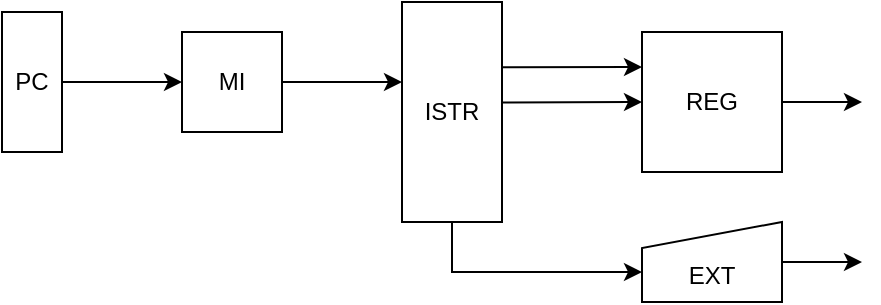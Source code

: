 <mxfile>
    <diagram id="fRT1E79Y7r4I_pbit_at" name="Pagina-1">
        <mxGraphModel dx="797" dy="3052" grid="1" gridSize="10" guides="1" tooltips="1" connect="1" arrows="1" fold="1" page="1" pageScale="1" pageWidth="1169" pageHeight="827" math="0" shadow="0">
            <root>
                <mxCell id="0"/>
                <mxCell id="1" parent="0"/>
                <mxCell id="2" style="edgeStyle=orthogonalEdgeStyle;rounded=0;html=1;exitX=0.5;exitY=0;exitDx=0;exitDy=0;entryX=0;entryY=0.5;entryDx=0;entryDy=0;startArrow=none;startFill=0;endArrow=classic;endFill=1;fontSize=12;" parent="1" source="3" target="5" edge="1">
                    <mxGeometry relative="1" as="geometry"/>
                </mxCell>
                <mxCell id="3" value="PC" style="rounded=0;whiteSpace=wrap;html=1;direction=south;fontSize=12;points=[[0,0,0,0,0],[0,0.26,0,0,0],[0,0.5,0,0,0],[0,0.76,0,0,0],[0,1,0,0,0],[0.23,0,0,0,0],[0.23,1,0,0,0],[0.5,0,0,0,0],[0.5,1,0,0,0],[0.73,0,0,0,0],[0.73,1,0,0,0],[1,0,0,0,0],[1,0.26,0,0,0],[1,0.5,0,0,0],[1,0.76,0,0,0],[1,1,0,0,0]];" parent="1" vertex="1">
                    <mxGeometry x="210" y="-2220" width="30" height="70" as="geometry"/>
                </mxCell>
                <mxCell id="22" style="edgeStyle=none;rounded=0;html=1;exitX=1;exitY=0.5;exitDx=0;exitDy=0;entryX=0.364;entryY=1;entryDx=0;entryDy=0;sourcePerimeterSpacing=-2;targetPerimeterSpacing=2;entryPerimeter=0;fontSize=12;" parent="1" source="5" target="20" edge="1">
                    <mxGeometry relative="1" as="geometry"/>
                </mxCell>
                <mxCell id="5" value="MI" style="whiteSpace=wrap;html=1;aspect=fixed;fontSize=12;" parent="1" vertex="1">
                    <mxGeometry x="300" y="-2210" width="50" height="50" as="geometry"/>
                </mxCell>
                <mxCell id="9" style="edgeStyle=none;html=1;exitX=1;exitY=0.5;exitDx=0;exitDy=0;fontSize=12;" parent="1" source="6" edge="1">
                    <mxGeometry relative="1" as="geometry">
                        <mxPoint x="640" y="-2175" as="targetPoint"/>
                    </mxGeometry>
                </mxCell>
                <mxCell id="6" value="REG" style="whiteSpace=wrap;html=1;aspect=fixed;fontSize=12;" parent="1" vertex="1">
                    <mxGeometry x="530" y="-2210" width="70" height="70" as="geometry"/>
                </mxCell>
                <mxCell id="10" style="edgeStyle=none;html=1;exitX=1;exitY=0.5;exitDx=0;exitDy=0;fontSize=12;" parent="1" source="7" edge="1">
                    <mxGeometry relative="1" as="geometry">
                        <mxPoint x="640" y="-2095" as="targetPoint"/>
                    </mxGeometry>
                </mxCell>
                <mxCell id="7" value="EXT" style="shape=manualInput;whiteSpace=wrap;html=1;size=13;verticalAlign=middle;labelPosition=center;verticalLabelPosition=middle;align=center;spacingBottom=-5;spacingTop=9;fontSize=12;" parent="1" vertex="1">
                    <mxGeometry x="530" y="-2115" width="70" height="40" as="geometry"/>
                </mxCell>
                <mxCell id="24" style="edgeStyle=none;rounded=0;html=1;exitX=0.297;exitY=0.004;exitDx=0;exitDy=0;entryX=0;entryY=0.25;entryDx=0;entryDy=0;sourcePerimeterSpacing=-2;targetPerimeterSpacing=2;exitPerimeter=0;fontSize=12;" parent="1" source="20" target="6" edge="1">
                    <mxGeometry relative="1" as="geometry"/>
                </mxCell>
                <mxCell id="25" style="edgeStyle=none;rounded=0;html=1;exitX=0.457;exitY=0.015;exitDx=0;exitDy=0;sourcePerimeterSpacing=-2;targetPerimeterSpacing=2;exitPerimeter=0;entryX=0;entryY=0.5;entryDx=0;entryDy=0;fontSize=12;" parent="1" source="20" target="6" edge="1">
                    <mxGeometry relative="1" as="geometry">
                        <mxPoint x="440" y="-2175" as="targetPoint"/>
                        <Array as="points"/>
                    </mxGeometry>
                </mxCell>
                <mxCell id="27" style="edgeStyle=orthogonalEdgeStyle;rounded=0;html=1;exitX=1;exitY=0.5;exitDx=0;exitDy=0;entryX=0;entryY=0.625;entryDx=0;entryDy=0;entryPerimeter=0;sourcePerimeterSpacing=-2;targetPerimeterSpacing=2;fontSize=12;" parent="1" source="20" target="7" edge="1">
                    <mxGeometry relative="1" as="geometry"/>
                </mxCell>
                <mxCell id="20" value="ISTR" style="rounded=0;whiteSpace=wrap;html=1;direction=south;fontSize=12;" parent="1" vertex="1">
                    <mxGeometry x="410" y="-2225" width="50" height="110" as="geometry"/>
                </mxCell>
            </root>
        </mxGraphModel>
    </diagram>
</mxfile>